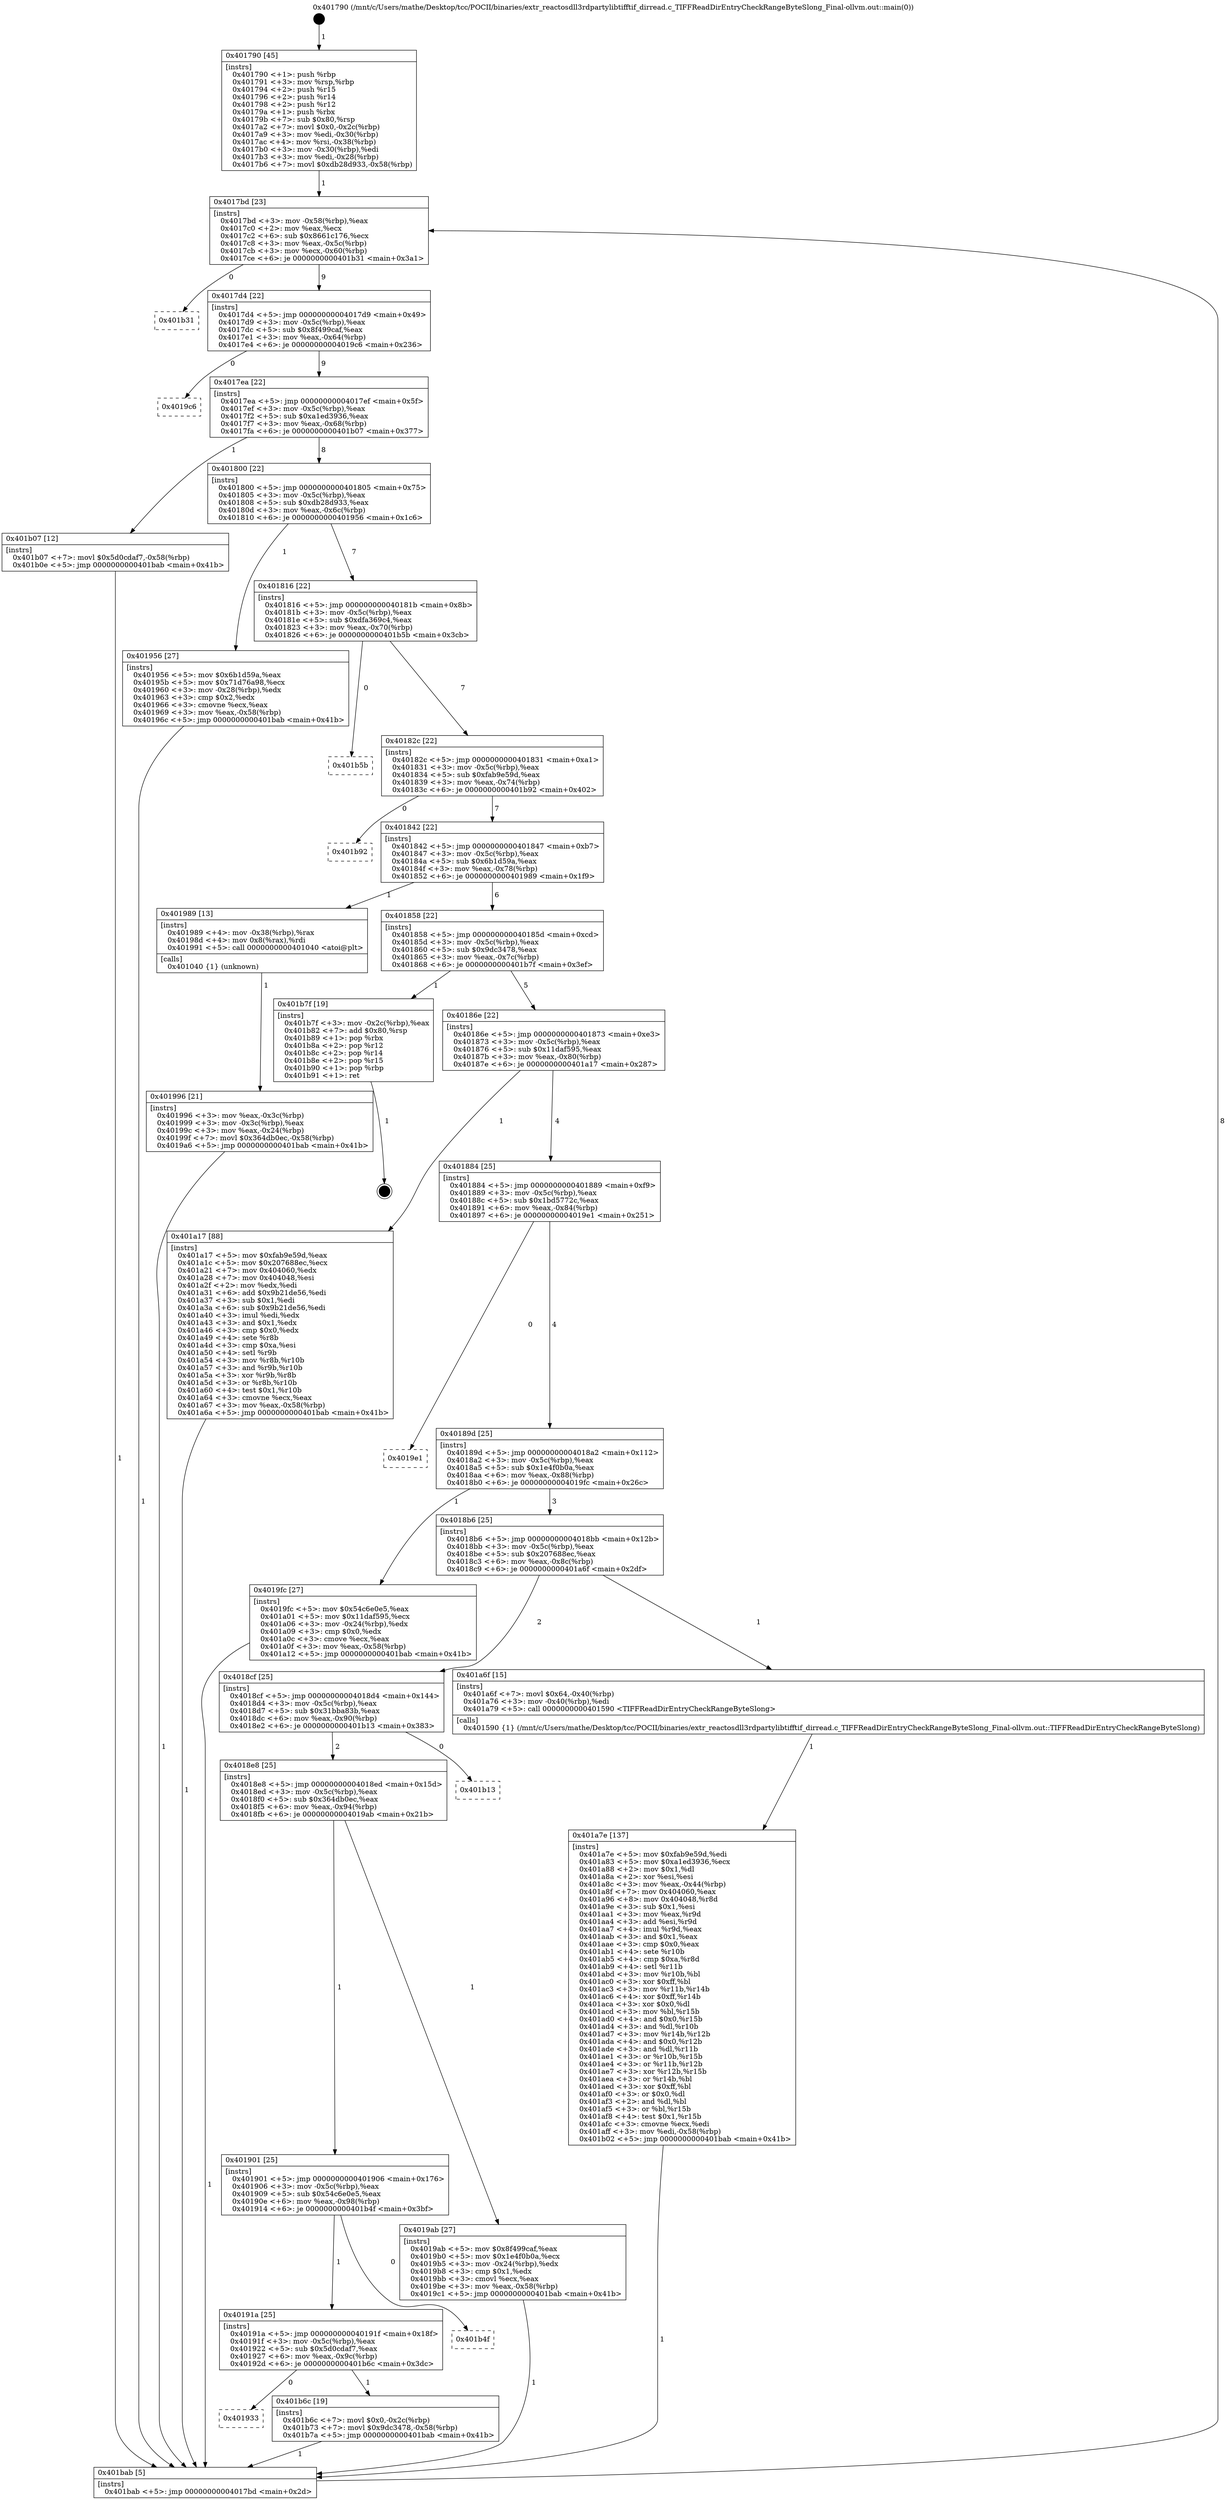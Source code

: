 digraph "0x401790" {
  label = "0x401790 (/mnt/c/Users/mathe/Desktop/tcc/POCII/binaries/extr_reactosdll3rdpartylibtifftif_dirread.c_TIFFReadDirEntryCheckRangeByteSlong_Final-ollvm.out::main(0))"
  labelloc = "t"
  node[shape=record]

  Entry [label="",width=0.3,height=0.3,shape=circle,fillcolor=black,style=filled]
  "0x4017bd" [label="{
     0x4017bd [23]\l
     | [instrs]\l
     &nbsp;&nbsp;0x4017bd \<+3\>: mov -0x58(%rbp),%eax\l
     &nbsp;&nbsp;0x4017c0 \<+2\>: mov %eax,%ecx\l
     &nbsp;&nbsp;0x4017c2 \<+6\>: sub $0x8661c176,%ecx\l
     &nbsp;&nbsp;0x4017c8 \<+3\>: mov %eax,-0x5c(%rbp)\l
     &nbsp;&nbsp;0x4017cb \<+3\>: mov %ecx,-0x60(%rbp)\l
     &nbsp;&nbsp;0x4017ce \<+6\>: je 0000000000401b31 \<main+0x3a1\>\l
  }"]
  "0x401b31" [label="{
     0x401b31\l
  }", style=dashed]
  "0x4017d4" [label="{
     0x4017d4 [22]\l
     | [instrs]\l
     &nbsp;&nbsp;0x4017d4 \<+5\>: jmp 00000000004017d9 \<main+0x49\>\l
     &nbsp;&nbsp;0x4017d9 \<+3\>: mov -0x5c(%rbp),%eax\l
     &nbsp;&nbsp;0x4017dc \<+5\>: sub $0x8f499caf,%eax\l
     &nbsp;&nbsp;0x4017e1 \<+3\>: mov %eax,-0x64(%rbp)\l
     &nbsp;&nbsp;0x4017e4 \<+6\>: je 00000000004019c6 \<main+0x236\>\l
  }"]
  Exit [label="",width=0.3,height=0.3,shape=circle,fillcolor=black,style=filled,peripheries=2]
  "0x4019c6" [label="{
     0x4019c6\l
  }", style=dashed]
  "0x4017ea" [label="{
     0x4017ea [22]\l
     | [instrs]\l
     &nbsp;&nbsp;0x4017ea \<+5\>: jmp 00000000004017ef \<main+0x5f\>\l
     &nbsp;&nbsp;0x4017ef \<+3\>: mov -0x5c(%rbp),%eax\l
     &nbsp;&nbsp;0x4017f2 \<+5\>: sub $0xa1ed3936,%eax\l
     &nbsp;&nbsp;0x4017f7 \<+3\>: mov %eax,-0x68(%rbp)\l
     &nbsp;&nbsp;0x4017fa \<+6\>: je 0000000000401b07 \<main+0x377\>\l
  }"]
  "0x401933" [label="{
     0x401933\l
  }", style=dashed]
  "0x401b07" [label="{
     0x401b07 [12]\l
     | [instrs]\l
     &nbsp;&nbsp;0x401b07 \<+7\>: movl $0x5d0cdaf7,-0x58(%rbp)\l
     &nbsp;&nbsp;0x401b0e \<+5\>: jmp 0000000000401bab \<main+0x41b\>\l
  }"]
  "0x401800" [label="{
     0x401800 [22]\l
     | [instrs]\l
     &nbsp;&nbsp;0x401800 \<+5\>: jmp 0000000000401805 \<main+0x75\>\l
     &nbsp;&nbsp;0x401805 \<+3\>: mov -0x5c(%rbp),%eax\l
     &nbsp;&nbsp;0x401808 \<+5\>: sub $0xdb28d933,%eax\l
     &nbsp;&nbsp;0x40180d \<+3\>: mov %eax,-0x6c(%rbp)\l
     &nbsp;&nbsp;0x401810 \<+6\>: je 0000000000401956 \<main+0x1c6\>\l
  }"]
  "0x401b6c" [label="{
     0x401b6c [19]\l
     | [instrs]\l
     &nbsp;&nbsp;0x401b6c \<+7\>: movl $0x0,-0x2c(%rbp)\l
     &nbsp;&nbsp;0x401b73 \<+7\>: movl $0x9dc3478,-0x58(%rbp)\l
     &nbsp;&nbsp;0x401b7a \<+5\>: jmp 0000000000401bab \<main+0x41b\>\l
  }"]
  "0x401956" [label="{
     0x401956 [27]\l
     | [instrs]\l
     &nbsp;&nbsp;0x401956 \<+5\>: mov $0x6b1d59a,%eax\l
     &nbsp;&nbsp;0x40195b \<+5\>: mov $0x71d76a98,%ecx\l
     &nbsp;&nbsp;0x401960 \<+3\>: mov -0x28(%rbp),%edx\l
     &nbsp;&nbsp;0x401963 \<+3\>: cmp $0x2,%edx\l
     &nbsp;&nbsp;0x401966 \<+3\>: cmovne %ecx,%eax\l
     &nbsp;&nbsp;0x401969 \<+3\>: mov %eax,-0x58(%rbp)\l
     &nbsp;&nbsp;0x40196c \<+5\>: jmp 0000000000401bab \<main+0x41b\>\l
  }"]
  "0x401816" [label="{
     0x401816 [22]\l
     | [instrs]\l
     &nbsp;&nbsp;0x401816 \<+5\>: jmp 000000000040181b \<main+0x8b\>\l
     &nbsp;&nbsp;0x40181b \<+3\>: mov -0x5c(%rbp),%eax\l
     &nbsp;&nbsp;0x40181e \<+5\>: sub $0xdfa369c4,%eax\l
     &nbsp;&nbsp;0x401823 \<+3\>: mov %eax,-0x70(%rbp)\l
     &nbsp;&nbsp;0x401826 \<+6\>: je 0000000000401b5b \<main+0x3cb\>\l
  }"]
  "0x401bab" [label="{
     0x401bab [5]\l
     | [instrs]\l
     &nbsp;&nbsp;0x401bab \<+5\>: jmp 00000000004017bd \<main+0x2d\>\l
  }"]
  "0x401790" [label="{
     0x401790 [45]\l
     | [instrs]\l
     &nbsp;&nbsp;0x401790 \<+1\>: push %rbp\l
     &nbsp;&nbsp;0x401791 \<+3\>: mov %rsp,%rbp\l
     &nbsp;&nbsp;0x401794 \<+2\>: push %r15\l
     &nbsp;&nbsp;0x401796 \<+2\>: push %r14\l
     &nbsp;&nbsp;0x401798 \<+2\>: push %r12\l
     &nbsp;&nbsp;0x40179a \<+1\>: push %rbx\l
     &nbsp;&nbsp;0x40179b \<+7\>: sub $0x80,%rsp\l
     &nbsp;&nbsp;0x4017a2 \<+7\>: movl $0x0,-0x2c(%rbp)\l
     &nbsp;&nbsp;0x4017a9 \<+3\>: mov %edi,-0x30(%rbp)\l
     &nbsp;&nbsp;0x4017ac \<+4\>: mov %rsi,-0x38(%rbp)\l
     &nbsp;&nbsp;0x4017b0 \<+3\>: mov -0x30(%rbp),%edi\l
     &nbsp;&nbsp;0x4017b3 \<+3\>: mov %edi,-0x28(%rbp)\l
     &nbsp;&nbsp;0x4017b6 \<+7\>: movl $0xdb28d933,-0x58(%rbp)\l
  }"]
  "0x40191a" [label="{
     0x40191a [25]\l
     | [instrs]\l
     &nbsp;&nbsp;0x40191a \<+5\>: jmp 000000000040191f \<main+0x18f\>\l
     &nbsp;&nbsp;0x40191f \<+3\>: mov -0x5c(%rbp),%eax\l
     &nbsp;&nbsp;0x401922 \<+5\>: sub $0x5d0cdaf7,%eax\l
     &nbsp;&nbsp;0x401927 \<+6\>: mov %eax,-0x9c(%rbp)\l
     &nbsp;&nbsp;0x40192d \<+6\>: je 0000000000401b6c \<main+0x3dc\>\l
  }"]
  "0x401b5b" [label="{
     0x401b5b\l
  }", style=dashed]
  "0x40182c" [label="{
     0x40182c [22]\l
     | [instrs]\l
     &nbsp;&nbsp;0x40182c \<+5\>: jmp 0000000000401831 \<main+0xa1\>\l
     &nbsp;&nbsp;0x401831 \<+3\>: mov -0x5c(%rbp),%eax\l
     &nbsp;&nbsp;0x401834 \<+5\>: sub $0xfab9e59d,%eax\l
     &nbsp;&nbsp;0x401839 \<+3\>: mov %eax,-0x74(%rbp)\l
     &nbsp;&nbsp;0x40183c \<+6\>: je 0000000000401b92 \<main+0x402\>\l
  }"]
  "0x401b4f" [label="{
     0x401b4f\l
  }", style=dashed]
  "0x401b92" [label="{
     0x401b92\l
  }", style=dashed]
  "0x401842" [label="{
     0x401842 [22]\l
     | [instrs]\l
     &nbsp;&nbsp;0x401842 \<+5\>: jmp 0000000000401847 \<main+0xb7\>\l
     &nbsp;&nbsp;0x401847 \<+3\>: mov -0x5c(%rbp),%eax\l
     &nbsp;&nbsp;0x40184a \<+5\>: sub $0x6b1d59a,%eax\l
     &nbsp;&nbsp;0x40184f \<+3\>: mov %eax,-0x78(%rbp)\l
     &nbsp;&nbsp;0x401852 \<+6\>: je 0000000000401989 \<main+0x1f9\>\l
  }"]
  "0x401a7e" [label="{
     0x401a7e [137]\l
     | [instrs]\l
     &nbsp;&nbsp;0x401a7e \<+5\>: mov $0xfab9e59d,%edi\l
     &nbsp;&nbsp;0x401a83 \<+5\>: mov $0xa1ed3936,%ecx\l
     &nbsp;&nbsp;0x401a88 \<+2\>: mov $0x1,%dl\l
     &nbsp;&nbsp;0x401a8a \<+2\>: xor %esi,%esi\l
     &nbsp;&nbsp;0x401a8c \<+3\>: mov %eax,-0x44(%rbp)\l
     &nbsp;&nbsp;0x401a8f \<+7\>: mov 0x404060,%eax\l
     &nbsp;&nbsp;0x401a96 \<+8\>: mov 0x404048,%r8d\l
     &nbsp;&nbsp;0x401a9e \<+3\>: sub $0x1,%esi\l
     &nbsp;&nbsp;0x401aa1 \<+3\>: mov %eax,%r9d\l
     &nbsp;&nbsp;0x401aa4 \<+3\>: add %esi,%r9d\l
     &nbsp;&nbsp;0x401aa7 \<+4\>: imul %r9d,%eax\l
     &nbsp;&nbsp;0x401aab \<+3\>: and $0x1,%eax\l
     &nbsp;&nbsp;0x401aae \<+3\>: cmp $0x0,%eax\l
     &nbsp;&nbsp;0x401ab1 \<+4\>: sete %r10b\l
     &nbsp;&nbsp;0x401ab5 \<+4\>: cmp $0xa,%r8d\l
     &nbsp;&nbsp;0x401ab9 \<+4\>: setl %r11b\l
     &nbsp;&nbsp;0x401abd \<+3\>: mov %r10b,%bl\l
     &nbsp;&nbsp;0x401ac0 \<+3\>: xor $0xff,%bl\l
     &nbsp;&nbsp;0x401ac3 \<+3\>: mov %r11b,%r14b\l
     &nbsp;&nbsp;0x401ac6 \<+4\>: xor $0xff,%r14b\l
     &nbsp;&nbsp;0x401aca \<+3\>: xor $0x0,%dl\l
     &nbsp;&nbsp;0x401acd \<+3\>: mov %bl,%r15b\l
     &nbsp;&nbsp;0x401ad0 \<+4\>: and $0x0,%r15b\l
     &nbsp;&nbsp;0x401ad4 \<+3\>: and %dl,%r10b\l
     &nbsp;&nbsp;0x401ad7 \<+3\>: mov %r14b,%r12b\l
     &nbsp;&nbsp;0x401ada \<+4\>: and $0x0,%r12b\l
     &nbsp;&nbsp;0x401ade \<+3\>: and %dl,%r11b\l
     &nbsp;&nbsp;0x401ae1 \<+3\>: or %r10b,%r15b\l
     &nbsp;&nbsp;0x401ae4 \<+3\>: or %r11b,%r12b\l
     &nbsp;&nbsp;0x401ae7 \<+3\>: xor %r12b,%r15b\l
     &nbsp;&nbsp;0x401aea \<+3\>: or %r14b,%bl\l
     &nbsp;&nbsp;0x401aed \<+3\>: xor $0xff,%bl\l
     &nbsp;&nbsp;0x401af0 \<+3\>: or $0x0,%dl\l
     &nbsp;&nbsp;0x401af3 \<+2\>: and %dl,%bl\l
     &nbsp;&nbsp;0x401af5 \<+3\>: or %bl,%r15b\l
     &nbsp;&nbsp;0x401af8 \<+4\>: test $0x1,%r15b\l
     &nbsp;&nbsp;0x401afc \<+3\>: cmovne %ecx,%edi\l
     &nbsp;&nbsp;0x401aff \<+3\>: mov %edi,-0x58(%rbp)\l
     &nbsp;&nbsp;0x401b02 \<+5\>: jmp 0000000000401bab \<main+0x41b\>\l
  }"]
  "0x401989" [label="{
     0x401989 [13]\l
     | [instrs]\l
     &nbsp;&nbsp;0x401989 \<+4\>: mov -0x38(%rbp),%rax\l
     &nbsp;&nbsp;0x40198d \<+4\>: mov 0x8(%rax),%rdi\l
     &nbsp;&nbsp;0x401991 \<+5\>: call 0000000000401040 \<atoi@plt\>\l
     | [calls]\l
     &nbsp;&nbsp;0x401040 \{1\} (unknown)\l
  }"]
  "0x401858" [label="{
     0x401858 [22]\l
     | [instrs]\l
     &nbsp;&nbsp;0x401858 \<+5\>: jmp 000000000040185d \<main+0xcd\>\l
     &nbsp;&nbsp;0x40185d \<+3\>: mov -0x5c(%rbp),%eax\l
     &nbsp;&nbsp;0x401860 \<+5\>: sub $0x9dc3478,%eax\l
     &nbsp;&nbsp;0x401865 \<+3\>: mov %eax,-0x7c(%rbp)\l
     &nbsp;&nbsp;0x401868 \<+6\>: je 0000000000401b7f \<main+0x3ef\>\l
  }"]
  "0x401996" [label="{
     0x401996 [21]\l
     | [instrs]\l
     &nbsp;&nbsp;0x401996 \<+3\>: mov %eax,-0x3c(%rbp)\l
     &nbsp;&nbsp;0x401999 \<+3\>: mov -0x3c(%rbp),%eax\l
     &nbsp;&nbsp;0x40199c \<+3\>: mov %eax,-0x24(%rbp)\l
     &nbsp;&nbsp;0x40199f \<+7\>: movl $0x364db0ec,-0x58(%rbp)\l
     &nbsp;&nbsp;0x4019a6 \<+5\>: jmp 0000000000401bab \<main+0x41b\>\l
  }"]
  "0x401901" [label="{
     0x401901 [25]\l
     | [instrs]\l
     &nbsp;&nbsp;0x401901 \<+5\>: jmp 0000000000401906 \<main+0x176\>\l
     &nbsp;&nbsp;0x401906 \<+3\>: mov -0x5c(%rbp),%eax\l
     &nbsp;&nbsp;0x401909 \<+5\>: sub $0x54c6e0e5,%eax\l
     &nbsp;&nbsp;0x40190e \<+6\>: mov %eax,-0x98(%rbp)\l
     &nbsp;&nbsp;0x401914 \<+6\>: je 0000000000401b4f \<main+0x3bf\>\l
  }"]
  "0x401b7f" [label="{
     0x401b7f [19]\l
     | [instrs]\l
     &nbsp;&nbsp;0x401b7f \<+3\>: mov -0x2c(%rbp),%eax\l
     &nbsp;&nbsp;0x401b82 \<+7\>: add $0x80,%rsp\l
     &nbsp;&nbsp;0x401b89 \<+1\>: pop %rbx\l
     &nbsp;&nbsp;0x401b8a \<+2\>: pop %r12\l
     &nbsp;&nbsp;0x401b8c \<+2\>: pop %r14\l
     &nbsp;&nbsp;0x401b8e \<+2\>: pop %r15\l
     &nbsp;&nbsp;0x401b90 \<+1\>: pop %rbp\l
     &nbsp;&nbsp;0x401b91 \<+1\>: ret\l
  }"]
  "0x40186e" [label="{
     0x40186e [22]\l
     | [instrs]\l
     &nbsp;&nbsp;0x40186e \<+5\>: jmp 0000000000401873 \<main+0xe3\>\l
     &nbsp;&nbsp;0x401873 \<+3\>: mov -0x5c(%rbp),%eax\l
     &nbsp;&nbsp;0x401876 \<+5\>: sub $0x11daf595,%eax\l
     &nbsp;&nbsp;0x40187b \<+3\>: mov %eax,-0x80(%rbp)\l
     &nbsp;&nbsp;0x40187e \<+6\>: je 0000000000401a17 \<main+0x287\>\l
  }"]
  "0x4019ab" [label="{
     0x4019ab [27]\l
     | [instrs]\l
     &nbsp;&nbsp;0x4019ab \<+5\>: mov $0x8f499caf,%eax\l
     &nbsp;&nbsp;0x4019b0 \<+5\>: mov $0x1e4f0b0a,%ecx\l
     &nbsp;&nbsp;0x4019b5 \<+3\>: mov -0x24(%rbp),%edx\l
     &nbsp;&nbsp;0x4019b8 \<+3\>: cmp $0x1,%edx\l
     &nbsp;&nbsp;0x4019bb \<+3\>: cmovl %ecx,%eax\l
     &nbsp;&nbsp;0x4019be \<+3\>: mov %eax,-0x58(%rbp)\l
     &nbsp;&nbsp;0x4019c1 \<+5\>: jmp 0000000000401bab \<main+0x41b\>\l
  }"]
  "0x401a17" [label="{
     0x401a17 [88]\l
     | [instrs]\l
     &nbsp;&nbsp;0x401a17 \<+5\>: mov $0xfab9e59d,%eax\l
     &nbsp;&nbsp;0x401a1c \<+5\>: mov $0x207688ec,%ecx\l
     &nbsp;&nbsp;0x401a21 \<+7\>: mov 0x404060,%edx\l
     &nbsp;&nbsp;0x401a28 \<+7\>: mov 0x404048,%esi\l
     &nbsp;&nbsp;0x401a2f \<+2\>: mov %edx,%edi\l
     &nbsp;&nbsp;0x401a31 \<+6\>: add $0x9b21de56,%edi\l
     &nbsp;&nbsp;0x401a37 \<+3\>: sub $0x1,%edi\l
     &nbsp;&nbsp;0x401a3a \<+6\>: sub $0x9b21de56,%edi\l
     &nbsp;&nbsp;0x401a40 \<+3\>: imul %edi,%edx\l
     &nbsp;&nbsp;0x401a43 \<+3\>: and $0x1,%edx\l
     &nbsp;&nbsp;0x401a46 \<+3\>: cmp $0x0,%edx\l
     &nbsp;&nbsp;0x401a49 \<+4\>: sete %r8b\l
     &nbsp;&nbsp;0x401a4d \<+3\>: cmp $0xa,%esi\l
     &nbsp;&nbsp;0x401a50 \<+4\>: setl %r9b\l
     &nbsp;&nbsp;0x401a54 \<+3\>: mov %r8b,%r10b\l
     &nbsp;&nbsp;0x401a57 \<+3\>: and %r9b,%r10b\l
     &nbsp;&nbsp;0x401a5a \<+3\>: xor %r9b,%r8b\l
     &nbsp;&nbsp;0x401a5d \<+3\>: or %r8b,%r10b\l
     &nbsp;&nbsp;0x401a60 \<+4\>: test $0x1,%r10b\l
     &nbsp;&nbsp;0x401a64 \<+3\>: cmovne %ecx,%eax\l
     &nbsp;&nbsp;0x401a67 \<+3\>: mov %eax,-0x58(%rbp)\l
     &nbsp;&nbsp;0x401a6a \<+5\>: jmp 0000000000401bab \<main+0x41b\>\l
  }"]
  "0x401884" [label="{
     0x401884 [25]\l
     | [instrs]\l
     &nbsp;&nbsp;0x401884 \<+5\>: jmp 0000000000401889 \<main+0xf9\>\l
     &nbsp;&nbsp;0x401889 \<+3\>: mov -0x5c(%rbp),%eax\l
     &nbsp;&nbsp;0x40188c \<+5\>: sub $0x1bd5772c,%eax\l
     &nbsp;&nbsp;0x401891 \<+6\>: mov %eax,-0x84(%rbp)\l
     &nbsp;&nbsp;0x401897 \<+6\>: je 00000000004019e1 \<main+0x251\>\l
  }"]
  "0x4018e8" [label="{
     0x4018e8 [25]\l
     | [instrs]\l
     &nbsp;&nbsp;0x4018e8 \<+5\>: jmp 00000000004018ed \<main+0x15d\>\l
     &nbsp;&nbsp;0x4018ed \<+3\>: mov -0x5c(%rbp),%eax\l
     &nbsp;&nbsp;0x4018f0 \<+5\>: sub $0x364db0ec,%eax\l
     &nbsp;&nbsp;0x4018f5 \<+6\>: mov %eax,-0x94(%rbp)\l
     &nbsp;&nbsp;0x4018fb \<+6\>: je 00000000004019ab \<main+0x21b\>\l
  }"]
  "0x4019e1" [label="{
     0x4019e1\l
  }", style=dashed]
  "0x40189d" [label="{
     0x40189d [25]\l
     | [instrs]\l
     &nbsp;&nbsp;0x40189d \<+5\>: jmp 00000000004018a2 \<main+0x112\>\l
     &nbsp;&nbsp;0x4018a2 \<+3\>: mov -0x5c(%rbp),%eax\l
     &nbsp;&nbsp;0x4018a5 \<+5\>: sub $0x1e4f0b0a,%eax\l
     &nbsp;&nbsp;0x4018aa \<+6\>: mov %eax,-0x88(%rbp)\l
     &nbsp;&nbsp;0x4018b0 \<+6\>: je 00000000004019fc \<main+0x26c\>\l
  }"]
  "0x401b13" [label="{
     0x401b13\l
  }", style=dashed]
  "0x4019fc" [label="{
     0x4019fc [27]\l
     | [instrs]\l
     &nbsp;&nbsp;0x4019fc \<+5\>: mov $0x54c6e0e5,%eax\l
     &nbsp;&nbsp;0x401a01 \<+5\>: mov $0x11daf595,%ecx\l
     &nbsp;&nbsp;0x401a06 \<+3\>: mov -0x24(%rbp),%edx\l
     &nbsp;&nbsp;0x401a09 \<+3\>: cmp $0x0,%edx\l
     &nbsp;&nbsp;0x401a0c \<+3\>: cmove %ecx,%eax\l
     &nbsp;&nbsp;0x401a0f \<+3\>: mov %eax,-0x58(%rbp)\l
     &nbsp;&nbsp;0x401a12 \<+5\>: jmp 0000000000401bab \<main+0x41b\>\l
  }"]
  "0x4018b6" [label="{
     0x4018b6 [25]\l
     | [instrs]\l
     &nbsp;&nbsp;0x4018b6 \<+5\>: jmp 00000000004018bb \<main+0x12b\>\l
     &nbsp;&nbsp;0x4018bb \<+3\>: mov -0x5c(%rbp),%eax\l
     &nbsp;&nbsp;0x4018be \<+5\>: sub $0x207688ec,%eax\l
     &nbsp;&nbsp;0x4018c3 \<+6\>: mov %eax,-0x8c(%rbp)\l
     &nbsp;&nbsp;0x4018c9 \<+6\>: je 0000000000401a6f \<main+0x2df\>\l
  }"]
  "0x4018cf" [label="{
     0x4018cf [25]\l
     | [instrs]\l
     &nbsp;&nbsp;0x4018cf \<+5\>: jmp 00000000004018d4 \<main+0x144\>\l
     &nbsp;&nbsp;0x4018d4 \<+3\>: mov -0x5c(%rbp),%eax\l
     &nbsp;&nbsp;0x4018d7 \<+5\>: sub $0x31bba83b,%eax\l
     &nbsp;&nbsp;0x4018dc \<+6\>: mov %eax,-0x90(%rbp)\l
     &nbsp;&nbsp;0x4018e2 \<+6\>: je 0000000000401b13 \<main+0x383\>\l
  }"]
  "0x401a6f" [label="{
     0x401a6f [15]\l
     | [instrs]\l
     &nbsp;&nbsp;0x401a6f \<+7\>: movl $0x64,-0x40(%rbp)\l
     &nbsp;&nbsp;0x401a76 \<+3\>: mov -0x40(%rbp),%edi\l
     &nbsp;&nbsp;0x401a79 \<+5\>: call 0000000000401590 \<TIFFReadDirEntryCheckRangeByteSlong\>\l
     | [calls]\l
     &nbsp;&nbsp;0x401590 \{1\} (/mnt/c/Users/mathe/Desktop/tcc/POCII/binaries/extr_reactosdll3rdpartylibtifftif_dirread.c_TIFFReadDirEntryCheckRangeByteSlong_Final-ollvm.out::TIFFReadDirEntryCheckRangeByteSlong)\l
  }"]
  Entry -> "0x401790" [label=" 1"]
  "0x4017bd" -> "0x401b31" [label=" 0"]
  "0x4017bd" -> "0x4017d4" [label=" 9"]
  "0x401b7f" -> Exit [label=" 1"]
  "0x4017d4" -> "0x4019c6" [label=" 0"]
  "0x4017d4" -> "0x4017ea" [label=" 9"]
  "0x401b6c" -> "0x401bab" [label=" 1"]
  "0x4017ea" -> "0x401b07" [label=" 1"]
  "0x4017ea" -> "0x401800" [label=" 8"]
  "0x40191a" -> "0x401933" [label=" 0"]
  "0x401800" -> "0x401956" [label=" 1"]
  "0x401800" -> "0x401816" [label=" 7"]
  "0x401956" -> "0x401bab" [label=" 1"]
  "0x401790" -> "0x4017bd" [label=" 1"]
  "0x401bab" -> "0x4017bd" [label=" 8"]
  "0x40191a" -> "0x401b6c" [label=" 1"]
  "0x401816" -> "0x401b5b" [label=" 0"]
  "0x401816" -> "0x40182c" [label=" 7"]
  "0x401901" -> "0x40191a" [label=" 1"]
  "0x40182c" -> "0x401b92" [label=" 0"]
  "0x40182c" -> "0x401842" [label=" 7"]
  "0x401901" -> "0x401b4f" [label=" 0"]
  "0x401842" -> "0x401989" [label=" 1"]
  "0x401842" -> "0x401858" [label=" 6"]
  "0x401989" -> "0x401996" [label=" 1"]
  "0x401996" -> "0x401bab" [label=" 1"]
  "0x401b07" -> "0x401bab" [label=" 1"]
  "0x401858" -> "0x401b7f" [label=" 1"]
  "0x401858" -> "0x40186e" [label=" 5"]
  "0x401a7e" -> "0x401bab" [label=" 1"]
  "0x40186e" -> "0x401a17" [label=" 1"]
  "0x40186e" -> "0x401884" [label=" 4"]
  "0x401a6f" -> "0x401a7e" [label=" 1"]
  "0x401884" -> "0x4019e1" [label=" 0"]
  "0x401884" -> "0x40189d" [label=" 4"]
  "0x4019fc" -> "0x401bab" [label=" 1"]
  "0x40189d" -> "0x4019fc" [label=" 1"]
  "0x40189d" -> "0x4018b6" [label=" 3"]
  "0x4019ab" -> "0x401bab" [label=" 1"]
  "0x4018b6" -> "0x401a6f" [label=" 1"]
  "0x4018b6" -> "0x4018cf" [label=" 2"]
  "0x4018e8" -> "0x401901" [label=" 1"]
  "0x4018cf" -> "0x401b13" [label=" 0"]
  "0x4018cf" -> "0x4018e8" [label=" 2"]
  "0x401a17" -> "0x401bab" [label=" 1"]
  "0x4018e8" -> "0x4019ab" [label=" 1"]
}
